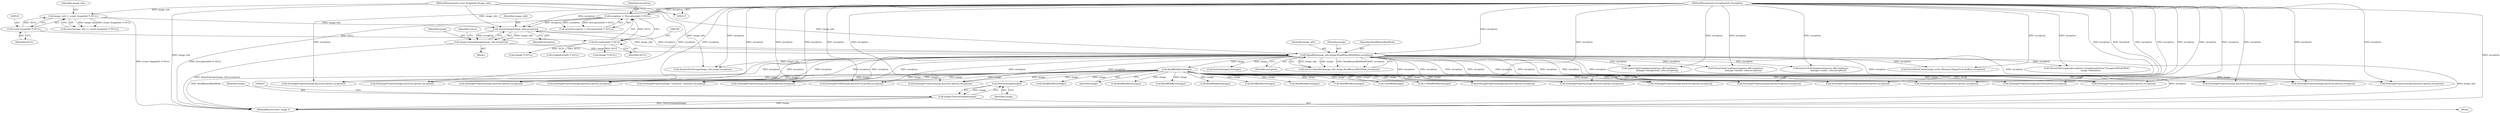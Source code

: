 digraph "0_ImageMagick_7fd419441bc7103398e313558171d342c6315f44@pointer" {
"1000223" [label="(Call,DestroyImage(image))"];
"1000214" [label="(Call,ReadBlobByte(image))"];
"1000183" [label="(Call,OpenBlob(image_info,image,ReadBinaryBlobMode,exception))"];
"1000178" [label="(Call,AcquireImage(image_info,exception))"];
"1000138" [label="(Call,image_info != (const ImageInfo *) NULL)"];
"1000116" [label="(MethodParameterIn,const ImageInfo *image_info)"];
"1000140" [label="(Call,(const ImageInfo *) NULL)"];
"1000165" [label="(Call,exception != (ExceptionInfo *) NULL)"];
"1000117" [label="(MethodParameterIn,ExceptionInfo *exception)"];
"1000167" [label="(Call,(ExceptionInfo *) NULL)"];
"1000176" [label="(Call,image=AcquireImage(image_info,exception))"];
"1000221" [label="(Call,image=DestroyImage(image))"];
"1000224" [label="(Identifier,image)"];
"1000116" [label="(MethodParameterIn,const ImageInfo *image_info)"];
"1000177" [label="(Identifier,image)"];
"1000226" [label="(Call,(Image *) NULL)"];
"1001860" [label="(Call,ReadBlobByte(image))"];
"1002406" [label="(Call,ThrowFileException(exception,CorruptImageError,\"UnexpectedEndOfFile\",\n          image->filename))"];
"1000137" [label="(Call,assert(image_info != (const ImageInfo *) NULL))"];
"1000461" [label="(Call,ReadBlobByte(image))"];
"1001235" [label="(Call,SetImageProperty(image,keyword,options,exception))"];
"1001752" [label="(Call,SetImageProperty(image,keyword,options,exception))"];
"1000220" [label="(Block,)"];
"1000891" [label="(Call,SetImageProperty(image,keyword,options,exception))"];
"1000186" [label="(Identifier,ReadBinaryBlobMode)"];
"1000184" [label="(Identifier,image_info)"];
"1000118" [label="(Block,)"];
"1001830" [label="(Call,SetImageProperty(image,keyword,options,exception))"];
"1000195" [label="(Call,DestroyImageList(image))"];
"1000685" [label="(Call,QueryColorCompliance(options,AllCompliance,\n                      &image->background_color,exception))"];
"1001443" [label="(Call,SetImageProperty(image,keyword,options,exception))"];
"1000760" [label="(Call,QueryColorCompliance(options,AllCompliance,\n                      &image->border_color,exception))"];
"1000166" [label="(Identifier,exception)"];
"1000247" [label="(Call,(LinkedListInfo *) NULL)"];
"1002538" [label="(Call,CloseBlob(image))"];
"1000212" [label="(Call,c=ReadBlobByte(image))"];
"1000484" [label="(Call,ReadBlobByte(image))"];
"1001820" [label="(Call,SetImageProperty(image,keyword,options,exception))"];
"1000164" [label="(Call,assert(exception != (ExceptionInfo *) NULL))"];
"1000182" [label="(Identifier,status)"];
"1000198" [label="(Call,(Image *) NULL)"];
"1001468" [label="(Call,SetImageProperty(image,keyword,options,exception))"];
"1000140" [label="(Call,(const ImageInfo *) NULL)"];
"1000142" [label="(Identifier,NULL)"];
"1000187" [label="(Identifier,exception)"];
"1000771" [label="(Call,SetImageProperty(image,keyword,options,exception))"];
"1000214" [label="(Call,ReadBlobByte(image))"];
"1000183" [label="(Call,OpenBlob(image_info,image,ReadBinaryBlobMode,exception))"];
"1001714" [label="(Call,SetImageProperty(image,keyword,options,exception))"];
"1000178" [label="(Call,AcquireImage(image_info,exception))"];
"1000138" [label="(Call,image_info != (const ImageInfo *) NULL)"];
"1001636" [label="(Call,SetImageProperty(image,keyword,options,exception))"];
"1000117" [label="(MethodParameterIn,ExceptionInfo *exception)"];
"1002495" [label="(Call,AcquireNextImage(image_info,image,exception))"];
"1000176" [label="(Call,image=AcquireImage(image_info,exception))"];
"1000407" [label="(Call,SetImageProperty(image,\"comment\",comment,exception))"];
"1001611" [label="(Call,SetImageProperty(image,keyword,options,exception))"];
"1000221" [label="(Call,image=DestroyImage(image))"];
"1000139" [label="(Identifier,image_info)"];
"1000667" [label="(Call,SetImageProperty(image,keyword,options,exception))"];
"1000215" [label="(Identifier,image)"];
"1001839" [label="(Call,ReadBlobByte(image))"];
"1001014" [label="(Call,SetImageProperty(image,keyword,options,exception))"];
"1000319" [label="(Call,ReadBlobByte(image))"];
"1001170" [label="(Call,QueryColorCompliance(options,AllCompliance,\n                      &image->matte_color,exception))"];
"1000180" [label="(Identifier,exception)"];
"1001099" [label="(Call,SetImageProperty(image,keyword,options,exception))"];
"1001852" [label="(Call,ReadBlobByte(image))"];
"1000223" [label="(Call,DestroyImage(image))"];
"1002543" [label="(MethodReturn,static Image *)"];
"1001429" [label="(Call,SetImageProfile(image,keyword+8,profile,exception))"];
"1000495" [label="(Call,ReadBlobByte(image))"];
"1002462" [label="(Call,PersistPixelCache(image,cache_filename,MagickTrue,&offset,exception))"];
"1000957" [label="(Call,SetImageProperty(image,keyword,options,exception))"];
"1001138" [label="(Call,SetImageProperty(image,keyword,options,exception))"];
"1000179" [label="(Identifier,image_info)"];
"1000181" [label="(Call,status=OpenBlob(image_info,image,ReadBinaryBlobMode,exception))"];
"1000222" [label="(Identifier,image)"];
"1001314" [label="(Call,SetImageProperty(image,keyword,options,exception))"];
"1000167" [label="(Call,(ExceptionInfo *) NULL)"];
"1000185" [label="(Identifier,image)"];
"1000169" [label="(Identifier,NULL)"];
"1000165" [label="(Call,exception != (ExceptionInfo *) NULL)"];
"1000223" -> "1000221"  [label="AST: "];
"1000223" -> "1000224"  [label="CFG: "];
"1000224" -> "1000223"  [label="AST: "];
"1000221" -> "1000223"  [label="CFG: "];
"1000223" -> "1000221"  [label="DDG: image"];
"1000214" -> "1000223"  [label="DDG: image"];
"1000214" -> "1000212"  [label="AST: "];
"1000214" -> "1000215"  [label="CFG: "];
"1000215" -> "1000214"  [label="AST: "];
"1000212" -> "1000214"  [label="CFG: "];
"1000214" -> "1000212"  [label="DDG: image"];
"1000183" -> "1000214"  [label="DDG: image"];
"1000214" -> "1000319"  [label="DDG: image"];
"1000214" -> "1000407"  [label="DDG: image"];
"1000214" -> "1000461"  [label="DDG: image"];
"1000214" -> "1000484"  [label="DDG: image"];
"1000214" -> "1000495"  [label="DDG: image"];
"1000214" -> "1000667"  [label="DDG: image"];
"1000214" -> "1000771"  [label="DDG: image"];
"1000214" -> "1000891"  [label="DDG: image"];
"1000214" -> "1000957"  [label="DDG: image"];
"1000214" -> "1001014"  [label="DDG: image"];
"1000214" -> "1001099"  [label="DDG: image"];
"1000214" -> "1001138"  [label="DDG: image"];
"1000214" -> "1001235"  [label="DDG: image"];
"1000214" -> "1001314"  [label="DDG: image"];
"1000214" -> "1001429"  [label="DDG: image"];
"1000214" -> "1001443"  [label="DDG: image"];
"1000214" -> "1001468"  [label="DDG: image"];
"1000214" -> "1001611"  [label="DDG: image"];
"1000214" -> "1001636"  [label="DDG: image"];
"1000214" -> "1001714"  [label="DDG: image"];
"1000214" -> "1001752"  [label="DDG: image"];
"1000214" -> "1001820"  [label="DDG: image"];
"1000214" -> "1001830"  [label="DDG: image"];
"1000214" -> "1001839"  [label="DDG: image"];
"1000214" -> "1001852"  [label="DDG: image"];
"1000214" -> "1001860"  [label="DDG: image"];
"1000214" -> "1002538"  [label="DDG: image"];
"1000183" -> "1000181"  [label="AST: "];
"1000183" -> "1000187"  [label="CFG: "];
"1000184" -> "1000183"  [label="AST: "];
"1000185" -> "1000183"  [label="AST: "];
"1000186" -> "1000183"  [label="AST: "];
"1000187" -> "1000183"  [label="AST: "];
"1000181" -> "1000183"  [label="CFG: "];
"1000183" -> "1002543"  [label="DDG: ReadBinaryBlobMode"];
"1000183" -> "1002543"  [label="DDG: exception"];
"1000183" -> "1002543"  [label="DDG: image_info"];
"1000183" -> "1000181"  [label="DDG: image_info"];
"1000183" -> "1000181"  [label="DDG: image"];
"1000183" -> "1000181"  [label="DDG: ReadBinaryBlobMode"];
"1000183" -> "1000181"  [label="DDG: exception"];
"1000178" -> "1000183"  [label="DDG: image_info"];
"1000178" -> "1000183"  [label="DDG: exception"];
"1000116" -> "1000183"  [label="DDG: image_info"];
"1000176" -> "1000183"  [label="DDG: image"];
"1000117" -> "1000183"  [label="DDG: exception"];
"1000183" -> "1000195"  [label="DDG: image"];
"1000183" -> "1000407"  [label="DDG: exception"];
"1000183" -> "1000667"  [label="DDG: exception"];
"1000183" -> "1000685"  [label="DDG: exception"];
"1000183" -> "1000760"  [label="DDG: exception"];
"1000183" -> "1000771"  [label="DDG: exception"];
"1000183" -> "1000891"  [label="DDG: exception"];
"1000183" -> "1000957"  [label="DDG: exception"];
"1000183" -> "1001014"  [label="DDG: exception"];
"1000183" -> "1001099"  [label="DDG: exception"];
"1000183" -> "1001138"  [label="DDG: exception"];
"1000183" -> "1001170"  [label="DDG: exception"];
"1000183" -> "1001235"  [label="DDG: exception"];
"1000183" -> "1001314"  [label="DDG: exception"];
"1000183" -> "1001429"  [label="DDG: exception"];
"1000183" -> "1001443"  [label="DDG: exception"];
"1000183" -> "1001468"  [label="DDG: exception"];
"1000183" -> "1001611"  [label="DDG: exception"];
"1000183" -> "1001636"  [label="DDG: exception"];
"1000183" -> "1001714"  [label="DDG: exception"];
"1000183" -> "1001752"  [label="DDG: exception"];
"1000183" -> "1001820"  [label="DDG: exception"];
"1000183" -> "1001830"  [label="DDG: exception"];
"1000183" -> "1002406"  [label="DDG: exception"];
"1000183" -> "1002462"  [label="DDG: exception"];
"1000183" -> "1002495"  [label="DDG: image_info"];
"1000178" -> "1000176"  [label="AST: "];
"1000178" -> "1000180"  [label="CFG: "];
"1000179" -> "1000178"  [label="AST: "];
"1000180" -> "1000178"  [label="AST: "];
"1000176" -> "1000178"  [label="CFG: "];
"1000178" -> "1000176"  [label="DDG: image_info"];
"1000178" -> "1000176"  [label="DDG: exception"];
"1000138" -> "1000178"  [label="DDG: image_info"];
"1000116" -> "1000178"  [label="DDG: image_info"];
"1000165" -> "1000178"  [label="DDG: exception"];
"1000117" -> "1000178"  [label="DDG: exception"];
"1000138" -> "1000137"  [label="AST: "];
"1000138" -> "1000140"  [label="CFG: "];
"1000139" -> "1000138"  [label="AST: "];
"1000140" -> "1000138"  [label="AST: "];
"1000137" -> "1000138"  [label="CFG: "];
"1000138" -> "1002543"  [label="DDG: (const ImageInfo *) NULL"];
"1000138" -> "1000137"  [label="DDG: image_info"];
"1000138" -> "1000137"  [label="DDG: (const ImageInfo *) NULL"];
"1000116" -> "1000138"  [label="DDG: image_info"];
"1000140" -> "1000138"  [label="DDG: NULL"];
"1000116" -> "1000115"  [label="AST: "];
"1000116" -> "1002543"  [label="DDG: image_info"];
"1000116" -> "1002495"  [label="DDG: image_info"];
"1000140" -> "1000142"  [label="CFG: "];
"1000141" -> "1000140"  [label="AST: "];
"1000142" -> "1000140"  [label="AST: "];
"1000140" -> "1000167"  [label="DDG: NULL"];
"1000165" -> "1000164"  [label="AST: "];
"1000165" -> "1000167"  [label="CFG: "];
"1000166" -> "1000165"  [label="AST: "];
"1000167" -> "1000165"  [label="AST: "];
"1000164" -> "1000165"  [label="CFG: "];
"1000165" -> "1002543"  [label="DDG: (ExceptionInfo *) NULL"];
"1000165" -> "1000164"  [label="DDG: exception"];
"1000165" -> "1000164"  [label="DDG: (ExceptionInfo *) NULL"];
"1000117" -> "1000165"  [label="DDG: exception"];
"1000167" -> "1000165"  [label="DDG: NULL"];
"1000117" -> "1000115"  [label="AST: "];
"1000117" -> "1002543"  [label="DDG: exception"];
"1000117" -> "1000407"  [label="DDG: exception"];
"1000117" -> "1000667"  [label="DDG: exception"];
"1000117" -> "1000685"  [label="DDG: exception"];
"1000117" -> "1000760"  [label="DDG: exception"];
"1000117" -> "1000771"  [label="DDG: exception"];
"1000117" -> "1000891"  [label="DDG: exception"];
"1000117" -> "1000957"  [label="DDG: exception"];
"1000117" -> "1001014"  [label="DDG: exception"];
"1000117" -> "1001099"  [label="DDG: exception"];
"1000117" -> "1001138"  [label="DDG: exception"];
"1000117" -> "1001170"  [label="DDG: exception"];
"1000117" -> "1001235"  [label="DDG: exception"];
"1000117" -> "1001314"  [label="DDG: exception"];
"1000117" -> "1001429"  [label="DDG: exception"];
"1000117" -> "1001443"  [label="DDG: exception"];
"1000117" -> "1001468"  [label="DDG: exception"];
"1000117" -> "1001611"  [label="DDG: exception"];
"1000117" -> "1001636"  [label="DDG: exception"];
"1000117" -> "1001714"  [label="DDG: exception"];
"1000117" -> "1001752"  [label="DDG: exception"];
"1000117" -> "1001820"  [label="DDG: exception"];
"1000117" -> "1001830"  [label="DDG: exception"];
"1000117" -> "1002406"  [label="DDG: exception"];
"1000117" -> "1002462"  [label="DDG: exception"];
"1000117" -> "1002495"  [label="DDG: exception"];
"1000167" -> "1000169"  [label="CFG: "];
"1000168" -> "1000167"  [label="AST: "];
"1000169" -> "1000167"  [label="AST: "];
"1000167" -> "1000198"  [label="DDG: NULL"];
"1000167" -> "1000226"  [label="DDG: NULL"];
"1000167" -> "1000247"  [label="DDG: NULL"];
"1000176" -> "1000118"  [label="AST: "];
"1000177" -> "1000176"  [label="AST: "];
"1000182" -> "1000176"  [label="CFG: "];
"1000176" -> "1002543"  [label="DDG: AcquireImage(image_info,exception)"];
"1000221" -> "1000220"  [label="AST: "];
"1000222" -> "1000221"  [label="AST: "];
"1000227" -> "1000221"  [label="CFG: "];
"1000221" -> "1002543"  [label="DDG: DestroyImage(image)"];
"1000221" -> "1002543"  [label="DDG: image"];
}
